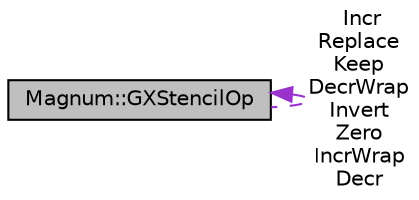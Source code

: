 digraph "Magnum::GXStencilOp"
{
  edge [fontname="Helvetica",fontsize="10",labelfontname="Helvetica",labelfontsize="10"];
  node [fontname="Helvetica",fontsize="10",shape=record];
  Node1 [label="Magnum::GXStencilOp",height=0.2,width=0.4,color="black", fillcolor="grey75", style="filled", fontcolor="black"];
  Node1 -> Node1 [dir="back",color="darkorchid3",fontsize="10",style="dashed",label=" Incr\nReplace\nKeep\nDecrWrap\nInvert\nZero\nIncrWrap\nDecr" ,fontname="Helvetica"];
}

